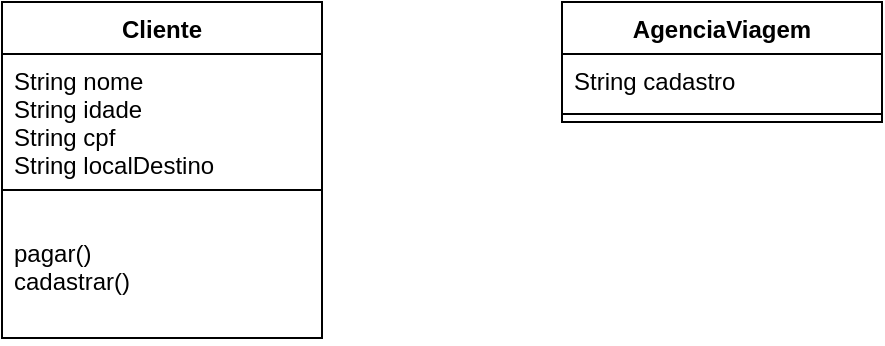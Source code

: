 <mxfile version="15.5.6" type="device"><diagram id="H6Wcc9X3g82-alUKQw0I" name="Page-1"><mxGraphModel dx="868" dy="450" grid="1" gridSize="10" guides="1" tooltips="1" connect="1" arrows="1" fold="1" page="1" pageScale="1" pageWidth="827" pageHeight="1169" math="0" shadow="0"><root><mxCell id="0"/><mxCell id="1" parent="0"/><mxCell id="eRfzmFV1BS8lS-Vdf086-1" value="Cliente" style="swimlane;fontStyle=1;align=center;verticalAlign=top;childLayout=stackLayout;horizontal=1;startSize=26;horizontalStack=0;resizeParent=1;resizeParentMax=0;resizeLast=0;collapsible=1;marginBottom=0;" vertex="1" parent="1"><mxGeometry x="190" y="100" width="160" height="168" as="geometry"/></mxCell><mxCell id="eRfzmFV1BS8lS-Vdf086-2" value="String nome&#10;String idade&#10;String cpf&#10;String localDestino" style="text;strokeColor=none;fillColor=none;align=left;verticalAlign=top;spacingLeft=4;spacingRight=4;overflow=hidden;rotatable=0;points=[[0,0.5],[1,0.5]];portConstraint=eastwest;" vertex="1" parent="eRfzmFV1BS8lS-Vdf086-1"><mxGeometry y="26" width="160" height="64" as="geometry"/></mxCell><mxCell id="eRfzmFV1BS8lS-Vdf086-3" value="" style="line;strokeWidth=1;fillColor=none;align=left;verticalAlign=middle;spacingTop=-1;spacingLeft=3;spacingRight=3;rotatable=0;labelPosition=right;points=[];portConstraint=eastwest;" vertex="1" parent="eRfzmFV1BS8lS-Vdf086-1"><mxGeometry y="90" width="160" height="8" as="geometry"/></mxCell><mxCell id="eRfzmFV1BS8lS-Vdf086-4" value="&#10;pagar()&#10;cadastrar()" style="text;strokeColor=none;fillColor=none;align=left;verticalAlign=top;spacingLeft=4;spacingRight=4;overflow=hidden;rotatable=0;points=[[0,0.5],[1,0.5]];portConstraint=eastwest;" vertex="1" parent="eRfzmFV1BS8lS-Vdf086-1"><mxGeometry y="98" width="160" height="70" as="geometry"/></mxCell><mxCell id="eRfzmFV1BS8lS-Vdf086-9" value="AgenciaViagem" style="swimlane;fontStyle=1;align=center;verticalAlign=top;childLayout=stackLayout;horizontal=1;startSize=26;horizontalStack=0;resizeParent=1;resizeParentMax=0;resizeLast=0;collapsible=1;marginBottom=0;" vertex="1" parent="1"><mxGeometry x="470" y="100" width="160" height="60" as="geometry"/></mxCell><mxCell id="eRfzmFV1BS8lS-Vdf086-10" value="String cadastro" style="text;strokeColor=none;fillColor=none;align=left;verticalAlign=top;spacingLeft=4;spacingRight=4;overflow=hidden;rotatable=0;points=[[0,0.5],[1,0.5]];portConstraint=eastwest;" vertex="1" parent="eRfzmFV1BS8lS-Vdf086-9"><mxGeometry y="26" width="160" height="26" as="geometry"/></mxCell><mxCell id="eRfzmFV1BS8lS-Vdf086-11" value="" style="line;strokeWidth=1;fillColor=none;align=left;verticalAlign=middle;spacingTop=-1;spacingLeft=3;spacingRight=3;rotatable=0;labelPosition=right;points=[];portConstraint=eastwest;" vertex="1" parent="eRfzmFV1BS8lS-Vdf086-9"><mxGeometry y="52" width="160" height="8" as="geometry"/></mxCell></root></mxGraphModel></diagram></mxfile>